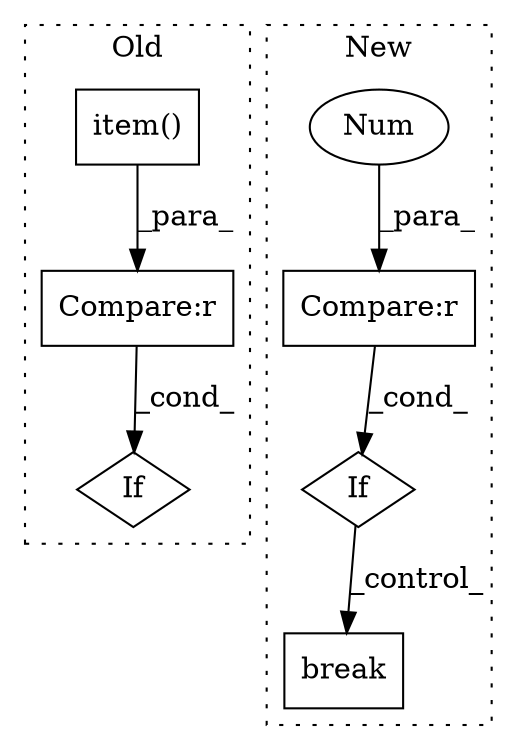 digraph G {
subgraph cluster0 {
1 [label="item()" a="75" s="4808" l="27" shape="box"];
4 [label="If" a="96" s="4805" l="3" shape="diamond"];
6 [label="Compare:r" a="40" s="4808" l="46" shape="box"];
label = "Old";
style="dotted";
}
subgraph cluster1 {
2 [label="break" a="94" s="5256" l="5" shape="box"];
3 [label="If" a="96" s="5211" l="3" shape="diamond"];
5 [label="Compare:r" a="40" s="5229" l="13" shape="box"];
7 [label="Num" a="76" s="5240" l="2" shape="ellipse"];
label = "New";
style="dotted";
}
1 -> 6 [label="_para_"];
3 -> 2 [label="_control_"];
5 -> 3 [label="_cond_"];
6 -> 4 [label="_cond_"];
7 -> 5 [label="_para_"];
}